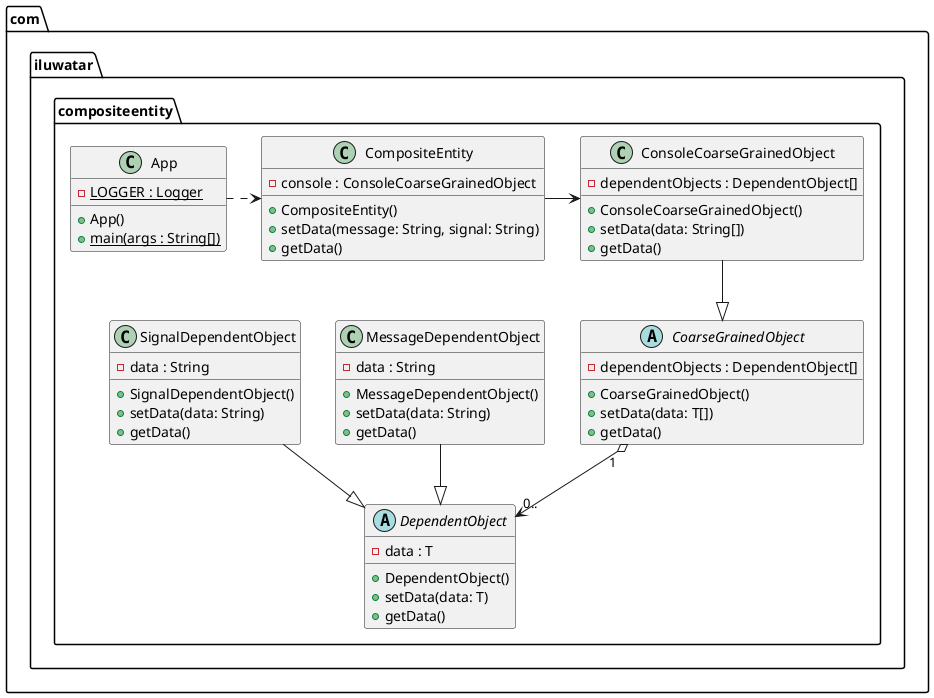 @startuml
package com.iluwatar.compositeentity {
  class App {
     - LOGGER : Logger {static}
     + App()
     + main(args : String[]) {static}
  }
  class CompositeEntity{
      - console : ConsoleCoarseGrainedObject
      + CompositeEntity()
      + setData(message: String, signal: String)
      + getData()
    }
  abstract CoarseGrainedObject{
    - dependentObjects : DependentObject[]
    + CoarseGrainedObject()
    + setData(data: T[])
    + getData()
  }
  abstract DependentObject{
      - data : T
      + DependentObject()
      + setData(data: T)
      + getData()
  }
  class ConsoleCoarseGrainedObject{
      - dependentObjects : DependentObject[]
      + ConsoleCoarseGrainedObject()
      + setData(data: String[])
      + getData()
  }
  class MessageDependentObject{
          - data : String
          + MessageDependentObject()
          + setData(data: String)
          + getData()
  }
  class SignalDependentObject{
            - data : String
            + SignalDependentObject()
            + setData(data: String)
            + getData()
  }

  MessageDependentObject --|> DependentObject
  SignalDependentObject  --|> DependentObject
  ConsoleCoarseGrainedObject --|> CoarseGrainedObject
  CompositeEntity -right-> ConsoleCoarseGrainedObject
  CoarseGrainedObject "1" o--> "0.." DependentObject
  App .right.> CompositeEntity
}
@enduml
